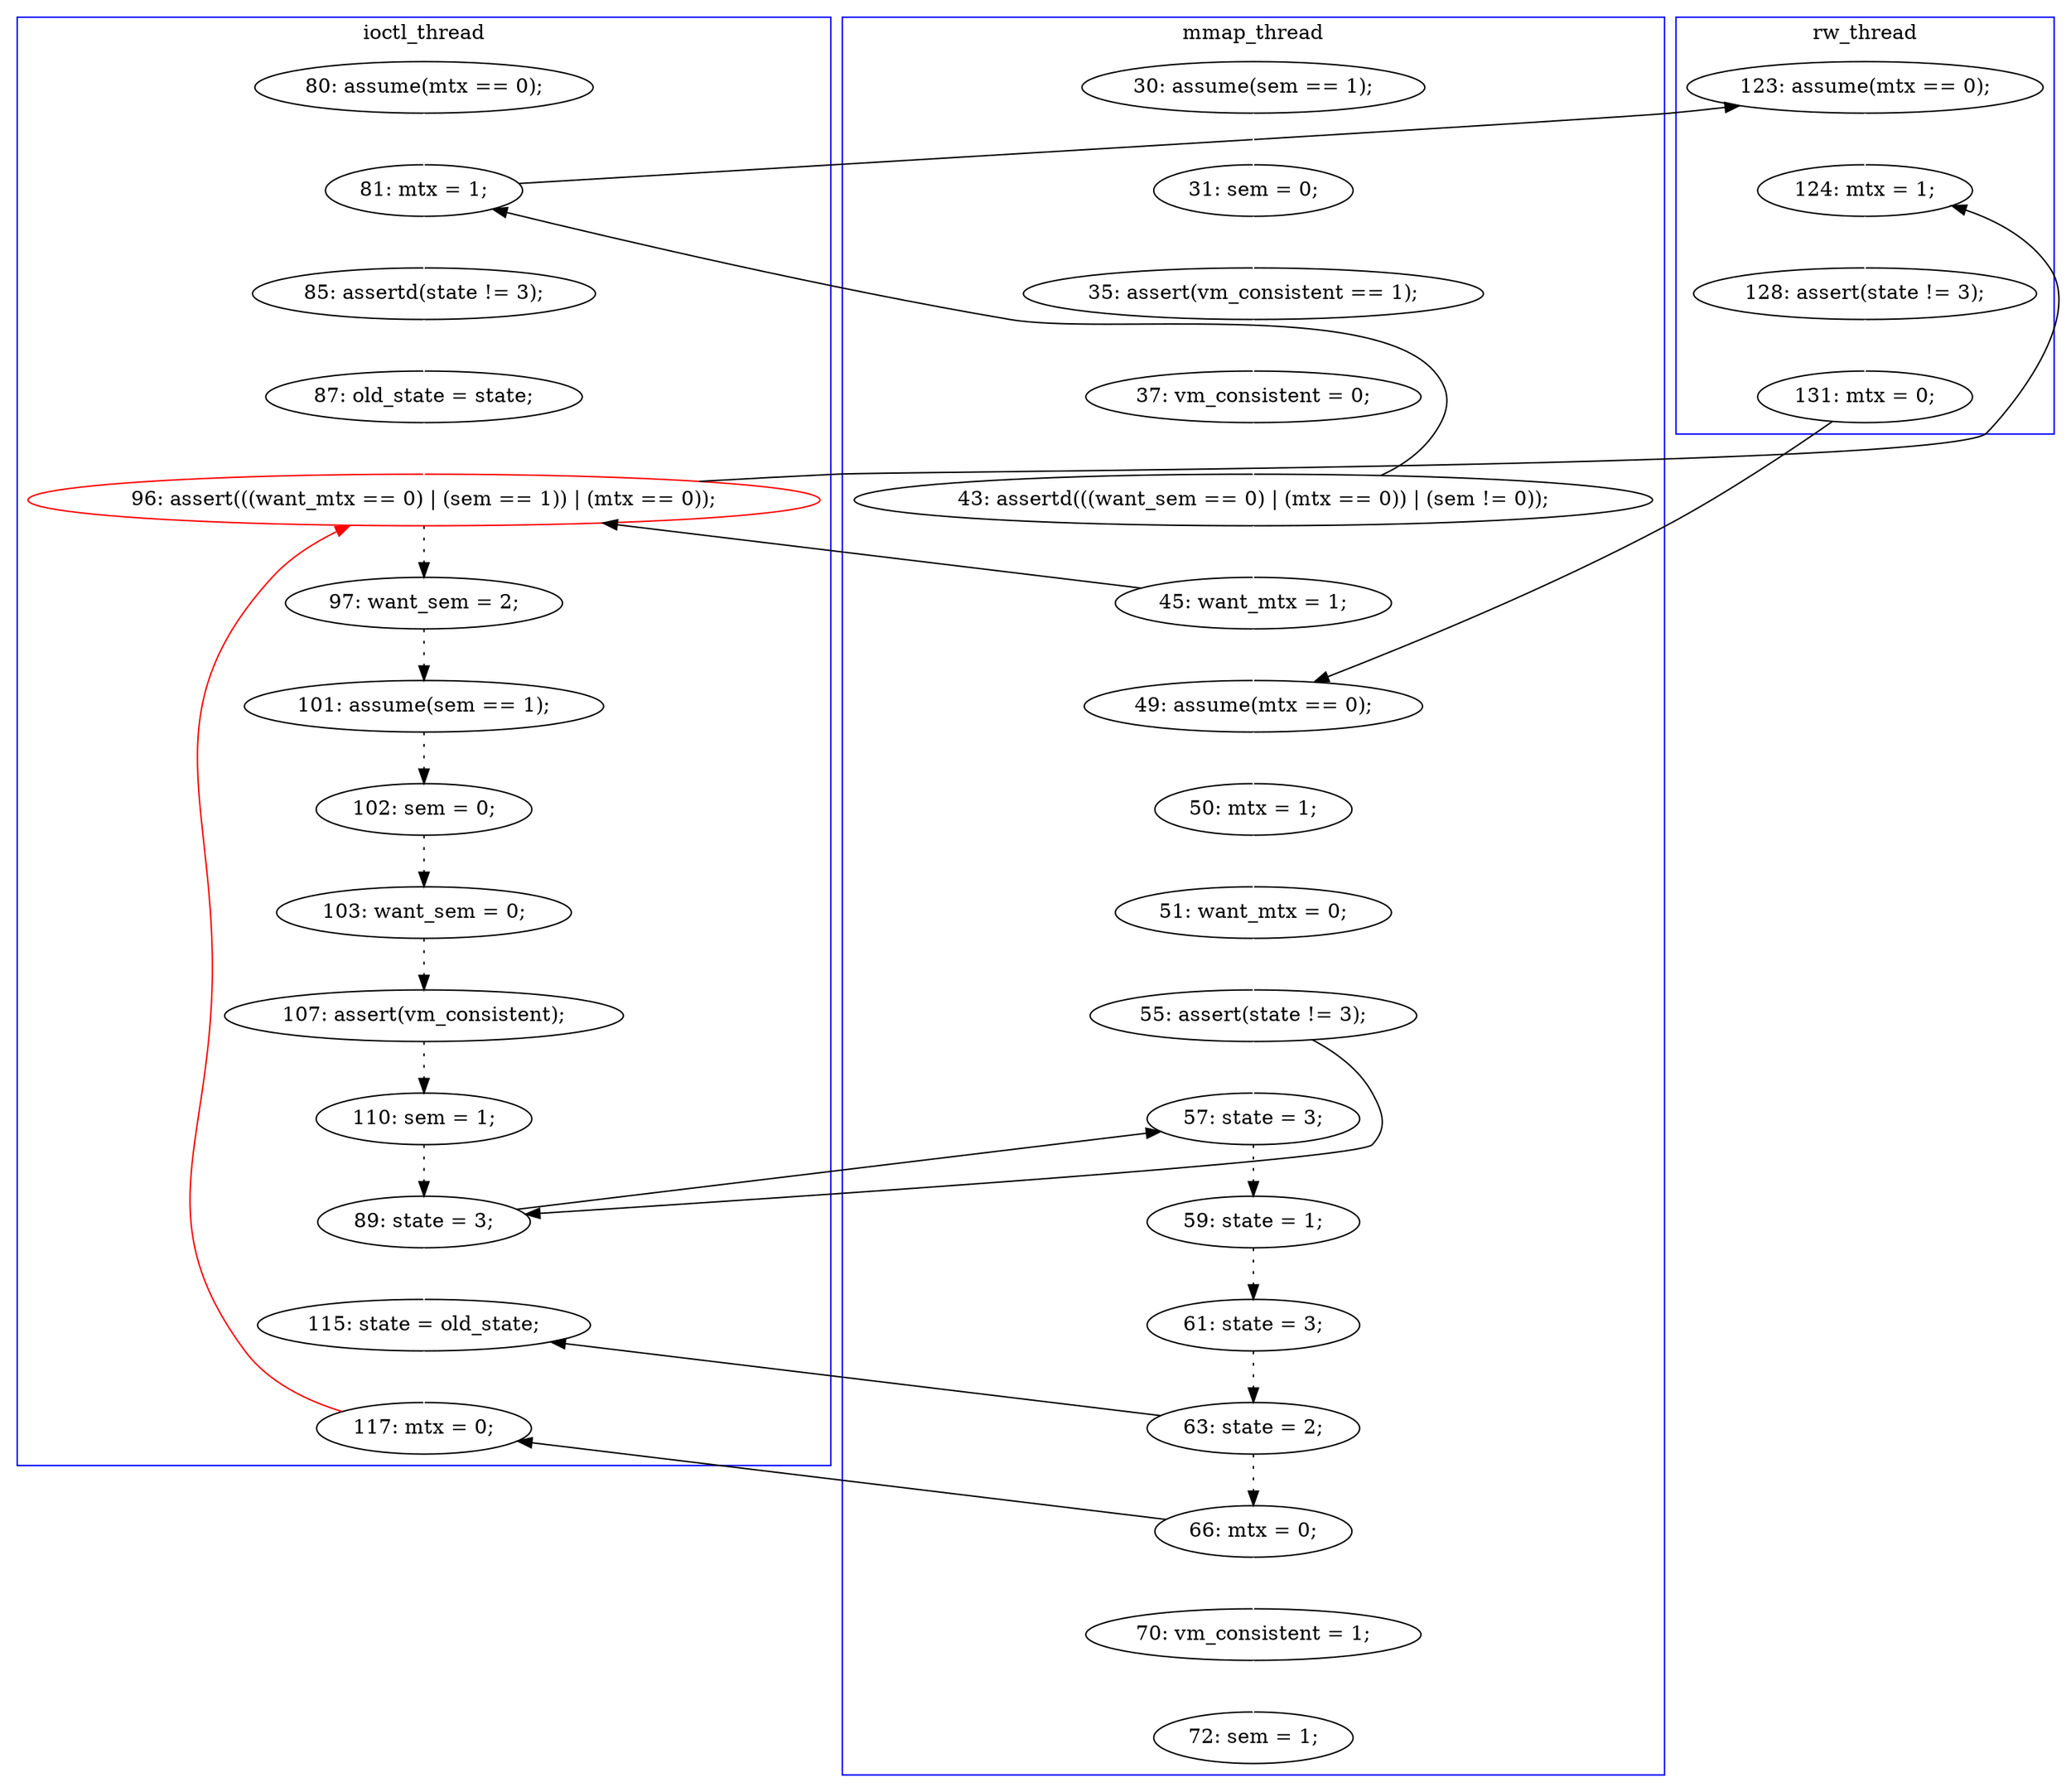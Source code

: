 digraph Counterexample {
	12 -> 14 [color = white, style = solid]
	11 -> 12 [color = white, style = solid]
	46 -> 47 [color = black, style = dotted]
	19 -> 20 [color = white, style = solid]
	54 -> 56 [color = white, style = solid]
	33 -> 34 [color = black, style = dotted]
	44 -> 45 [color = black, style = dotted]
	45 -> 46 [color = black, style = dotted]
	16 -> 25 [color = black, style = solid, constraint = false]
	30 -> 31 [color = black, style = dotted]
	31 -> 32 [color = black, style = dotted]
	35 -> 36 [color = white, style = solid]
	37 -> 38 [color = white, style = solid]
	56 -> 25 [color = red, style = solid, constraint = false]
	38 -> 39 [color = white, style = solid]
	20 -> 21 [color = white, style = solid]
	15 -> 20 [color = black, style = solid, constraint = false]
	36 -> 37 [color = black, style = solid, constraint = false]
	34 -> 43 [color = black, style = dotted]
	43 -> 54 [color = white, style = solid]
	41 -> 44 [color = white, style = solid]
	20 -> 28 [color = black, style = solid, constraint = false]
	47 -> 54 [color = black, style = solid, constraint = false]
	28 -> 29 [color = white, style = solid]
	14 -> 15 [color = white, style = solid]
	27 -> 30 [color = black, style = dotted]
	21 -> 22 [color = white, style = solid]
	16 -> 37 [color = white, style = solid]
	15 -> 16 [color = white, style = solid]
	32 -> 33 [color = black, style = dotted]
	22 -> 25 [color = white, style = solid]
	39 -> 41 [color = white, style = solid]
	29 -> 35 [color = white, style = solid]
	48 -> 56 [color = black, style = solid, constraint = false]
	25 -> 29 [color = black, style = solid, constraint = false]
	43 -> 44 [color = black, style = solid, constraint = false]
	48 -> 49 [color = white, style = solid]
	41 -> 43 [color = black, style = solid, constraint = false]
	10 -> 11 [color = white, style = solid]
	47 -> 48 [color = black, style = dotted]
	25 -> 27 [color = black, style = dotted]
	49 -> 50 [color = white, style = solid]
	subgraph cluster3 {
		label = rw_thread
		color = blue
		29  [label = "124: mtx = 1;"]
		28  [label = "123: assume(mtx == 0);"]
		36  [label = "131: mtx = 0;"]
		35  [label = "128: assert(state != 3);"]
	}
	subgraph cluster2 {
		label = ioctl_thread
		color = blue
		20  [label = "81: mtx = 1;"]
		27  [label = "97: want_sem = 2;"]
		43  [label = "89: state = 3;"]
		21  [label = "85: assertd(state != 3);"]
		19  [label = "80: assume(mtx == 0);"]
		34  [label = "110: sem = 1;"]
		54  [label = "115: state = old_state;"]
		22  [label = "87: old_state = state;"]
		31  [label = "102: sem = 0;"]
		33  [label = "107: assert(vm_consistent);"]
		25  [label = "96: assert(((want_mtx == 0) | (sem == 1)) | (mtx == 0));", color = red]
		56  [label = "117: mtx = 0;"]
		32  [label = "103: want_sem = 0;"]
		30  [label = "101: assume(sem == 1);"]
	}
	subgraph cluster1 {
		label = mmap_thread
		color = blue
		37  [label = "49: assume(mtx == 0);"]
		16  [label = "45: want_mtx = 1;"]
		12  [label = "35: assert(vm_consistent == 1);"]
		50  [label = "72: sem = 1;"]
		48  [label = "66: mtx = 0;"]
		14  [label = "37: vm_consistent = 0;"]
		41  [label = "55: assert(state != 3);"]
		38  [label = "50: mtx = 1;"]
		47  [label = "63: state = 2;"]
		45  [label = "59: state = 1;"]
		49  [label = "70: vm_consistent = 1;"]
		15  [label = "43: assertd(((want_sem == 0) | (mtx == 0)) | (sem != 0));"]
		46  [label = "61: state = 3;"]
		44  [label = "57: state = 3;"]
		11  [label = "31: sem = 0;"]
		10  [label = "30: assume(sem == 1);"]
		39  [label = "51: want_mtx = 0;"]
	}
}